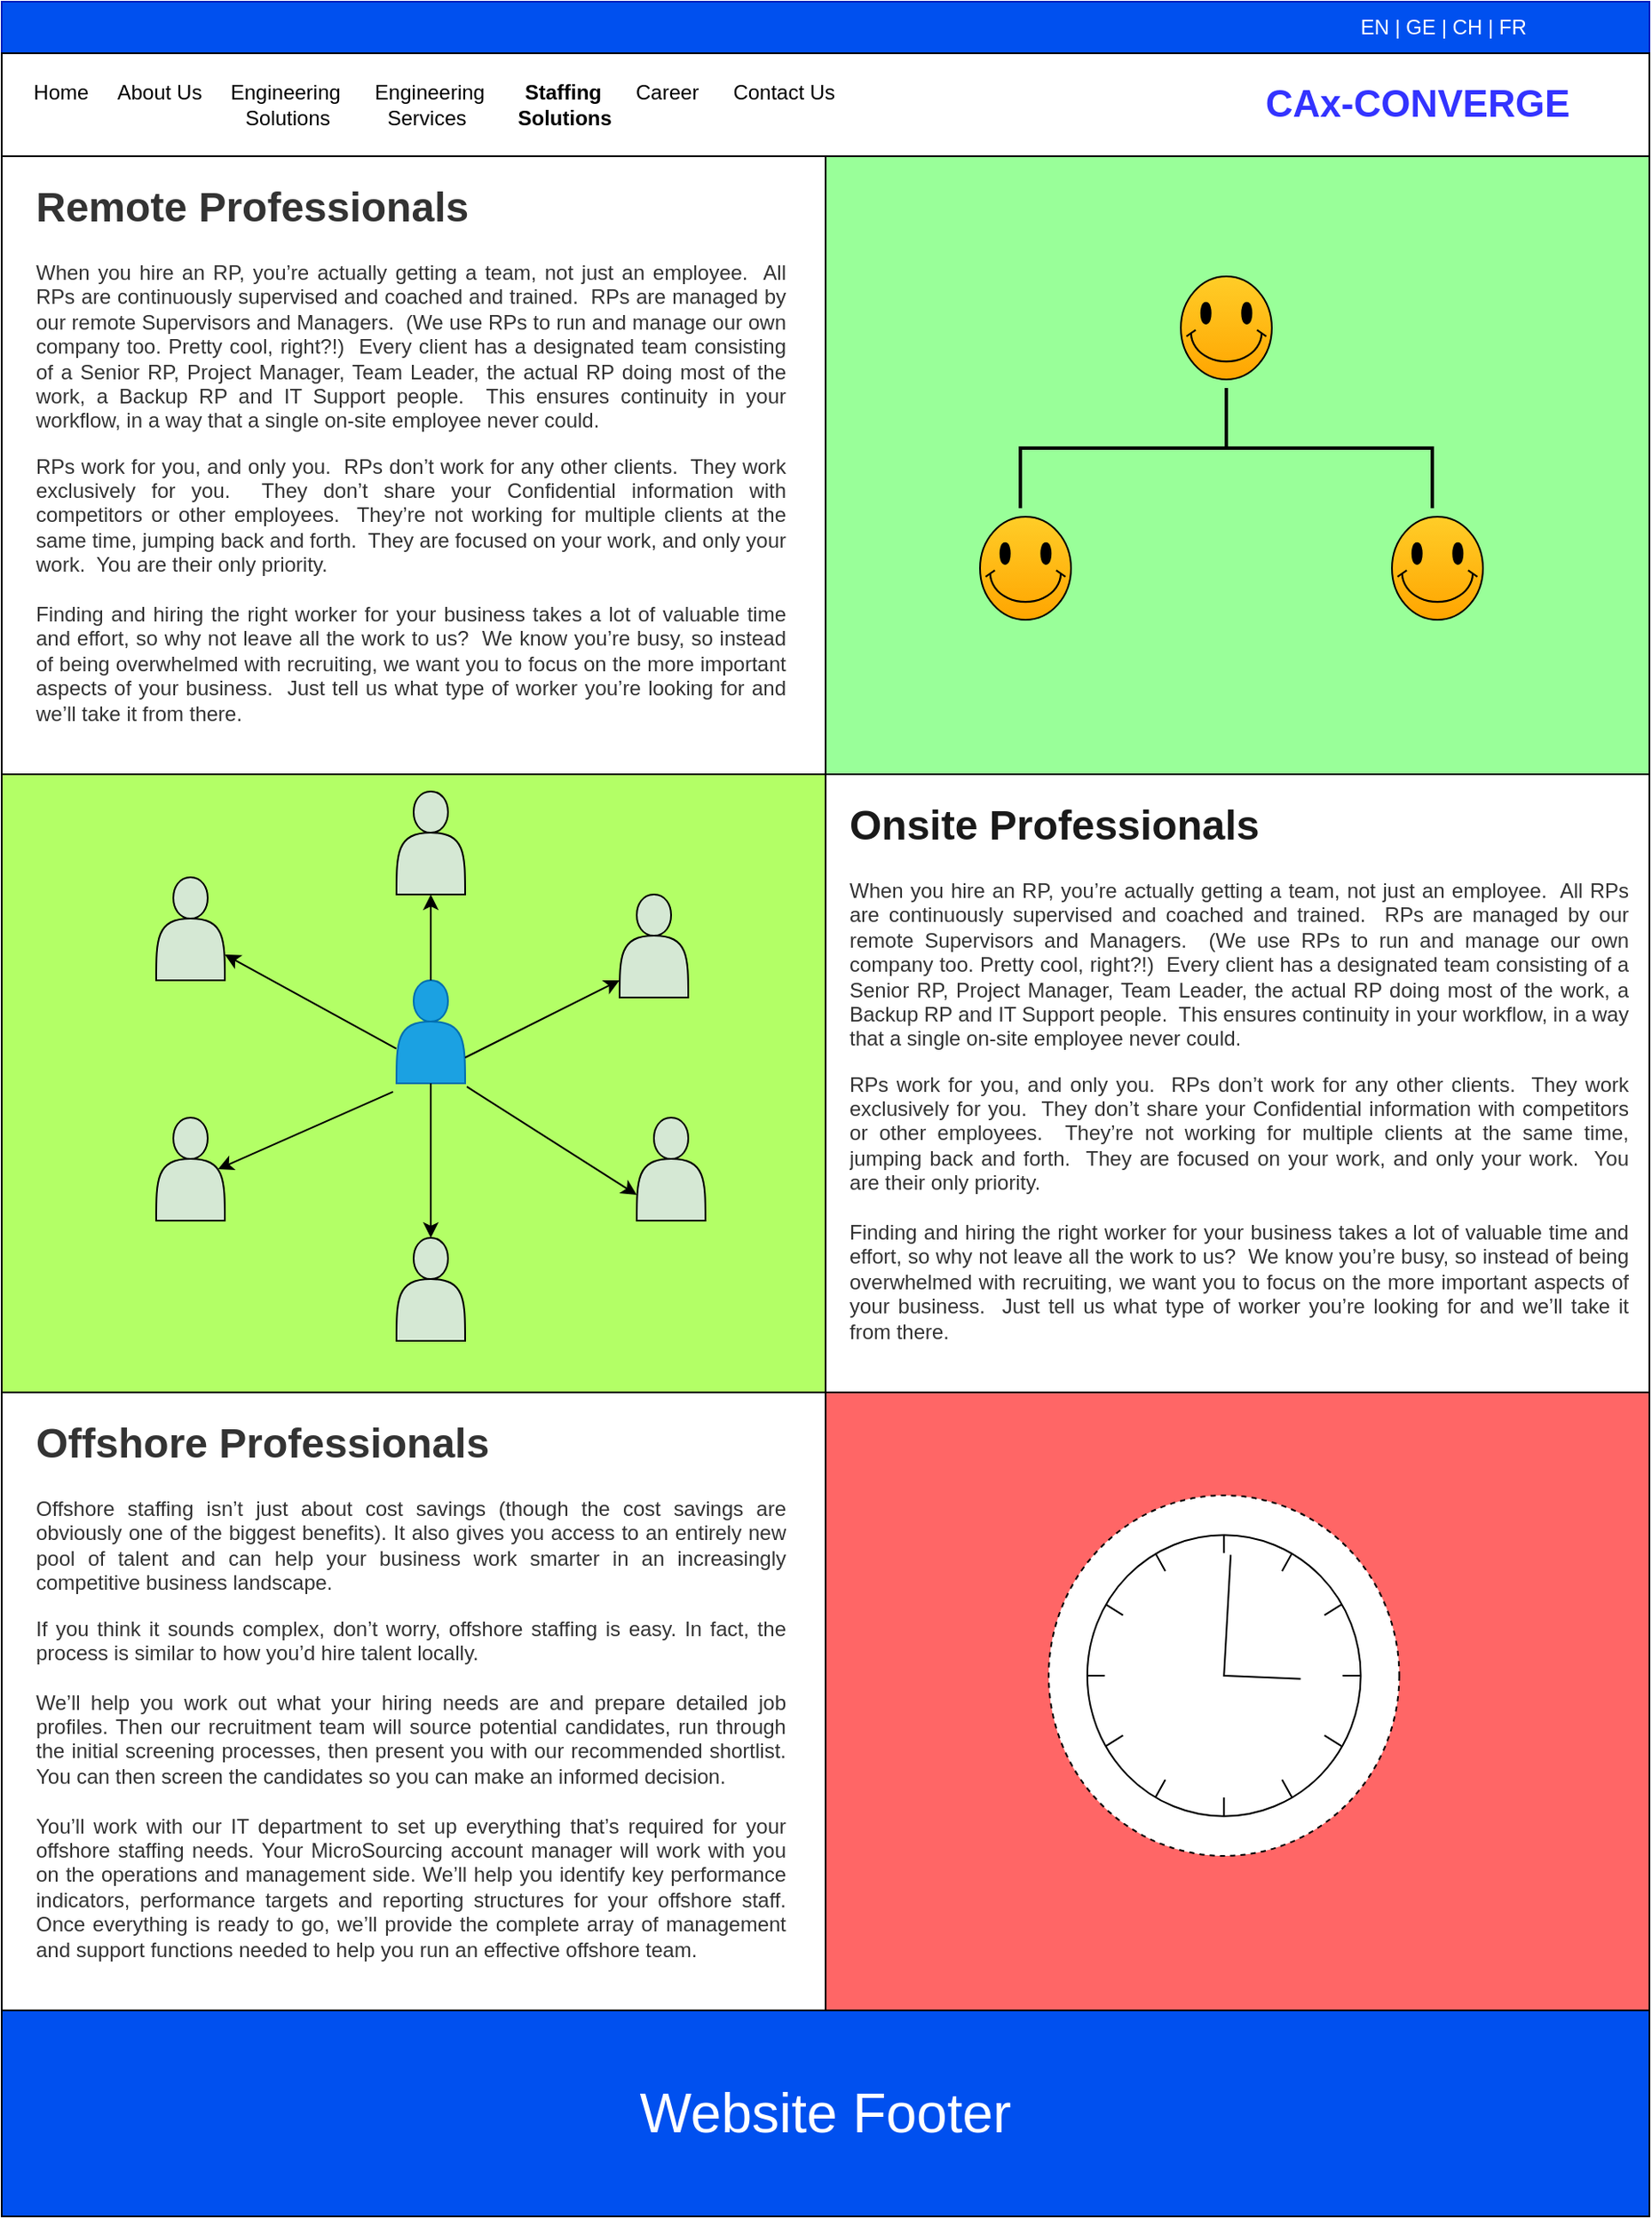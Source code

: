<mxfile version="13.8.8" type="github">
  <diagram id="Hr1LNcDFdF_ypw1xQ_ta" name="Page-1">
    <mxGraphModel dx="1673" dy="2081" grid="1" gridSize="10" guides="1" tooltips="1" connect="1" arrows="1" fold="1" page="1" pageScale="1" pageWidth="827" pageHeight="1169" math="0" shadow="0">
      <root>
        <mxCell id="0" />
        <mxCell id="1" parent="0" />
        <mxCell id="X8gLjRTlshbioLyaXArV-1" value="&amp;nbsp; &amp;nbsp; &amp;nbsp; &amp;nbsp; &amp;nbsp; &amp;nbsp; &amp;nbsp; &amp;nbsp; &amp;nbsp; &amp;nbsp; &amp;nbsp; &amp;nbsp; &amp;nbsp; &amp;nbsp; &amp;nbsp; &amp;nbsp; &amp;nbsp; &amp;nbsp; &amp;nbsp; &amp;nbsp; &amp;nbsp; &amp;nbsp; &amp;nbsp; &amp;nbsp; &amp;nbsp; &amp;nbsp; &amp;nbsp; &amp;nbsp; &amp;nbsp; &amp;nbsp; &amp;nbsp; &amp;nbsp; &amp;nbsp; &amp;nbsp; &amp;nbsp; &amp;nbsp; &amp;nbsp; &amp;nbsp; &amp;nbsp; &amp;nbsp; &amp;nbsp; &amp;nbsp; &amp;nbsp; &amp;nbsp; &amp;nbsp; &amp;nbsp; &amp;nbsp; &amp;nbsp; &amp;nbsp; &amp;nbsp; &amp;nbsp; &amp;nbsp; &amp;nbsp; &amp;nbsp; &amp;nbsp; &amp;nbsp; &amp;nbsp; &amp;nbsp; &amp;nbsp; &amp;nbsp; &amp;nbsp; &amp;nbsp; &amp;nbsp; &amp;nbsp; &amp;nbsp; &amp;nbsp; &amp;nbsp; &amp;nbsp; &amp;nbsp; &amp;nbsp; &amp;nbsp; &amp;nbsp; &amp;nbsp; &amp;nbsp; &amp;nbsp; &amp;nbsp; &amp;nbsp; &amp;nbsp; &amp;nbsp; &amp;nbsp; &amp;nbsp; &amp;nbsp; &amp;nbsp; &amp;nbsp; &amp;nbsp; &amp;nbsp; &amp;nbsp; &amp;nbsp; &amp;nbsp; &amp;nbsp; &amp;nbsp; &amp;nbsp; &amp;nbsp; &amp;nbsp; &amp;nbsp; &amp;nbsp; &amp;nbsp; &amp;nbsp; &amp;nbsp; &amp;nbsp; &amp;nbsp; &amp;nbsp; &amp;nbsp; &amp;nbsp; &amp;nbsp; &amp;nbsp; &amp;nbsp; &amp;nbsp; EN | GE | CH | FR" style="rounded=0;whiteSpace=wrap;html=1;strokeColor=#001DBC;fontColor=#ffffff;align=center;fillColor=#0050EF;" parent="1" vertex="1">
          <mxGeometry x="70" y="-60" width="960" height="30" as="geometry" />
        </mxCell>
        <mxCell id="X8gLjRTlshbioLyaXArV-2" value="&amp;nbsp; &amp;nbsp; &amp;nbsp;Home&amp;nbsp; &amp;nbsp; &amp;nbsp;About Us&amp;nbsp; &amp;nbsp; &amp;nbsp;Engineering&amp;nbsp; &amp;nbsp; &amp;nbsp; Engineering&amp;nbsp; &amp;nbsp; &amp;nbsp; &amp;nbsp;&lt;b&gt;Staffing&lt;/b&gt;&amp;nbsp; &amp;nbsp; &amp;nbsp; Career&amp;nbsp; &amp;nbsp; &amp;nbsp; Contact Us&amp;nbsp; &amp;nbsp; &amp;nbsp; &amp;nbsp; &amp;nbsp; &amp;nbsp; &amp;nbsp; &amp;nbsp; &amp;nbsp; &amp;nbsp; &amp;nbsp; &amp;nbsp; &amp;nbsp; &amp;nbsp; &amp;nbsp; &amp;nbsp; &amp;nbsp; &amp;nbsp; &amp;nbsp; &amp;nbsp; &amp;nbsp; &amp;nbsp; &amp;nbsp; &amp;nbsp; &amp;nbsp; &amp;nbsp; &amp;nbsp; &amp;nbsp; &amp;nbsp; &amp;nbsp; &amp;nbsp; &amp;nbsp; &amp;nbsp; &amp;nbsp; &amp;nbsp; &amp;nbsp; &amp;nbsp; &amp;nbsp; &amp;nbsp; &amp;nbsp; &amp;nbsp; &amp;nbsp;&amp;nbsp;&lt;br&gt;&amp;nbsp; &amp;nbsp; &amp;nbsp; &amp;nbsp; &amp;nbsp; &amp;nbsp; &amp;nbsp; &amp;nbsp; &amp;nbsp; &amp;nbsp; &amp;nbsp; &amp;nbsp; &amp;nbsp; &amp;nbsp; &amp;nbsp; &amp;nbsp; &amp;nbsp; &amp;nbsp; &amp;nbsp; &amp;nbsp; &amp;nbsp; Solutions&amp;nbsp; &amp;nbsp; &amp;nbsp; &amp;nbsp; &amp;nbsp; Services&amp;nbsp; &amp;nbsp; &amp;nbsp; &amp;nbsp; &amp;nbsp;&lt;b&gt;Solutions&lt;/b&gt;" style="rounded=0;whiteSpace=wrap;html=1;align=left;" parent="1" vertex="1">
          <mxGeometry x="70" y="-30" width="960" height="60" as="geometry" />
        </mxCell>
        <mxCell id="X8gLjRTlshbioLyaXArV-3" value="" style="rounded=0;whiteSpace=wrap;html=1;" parent="1" vertex="1">
          <mxGeometry x="70" y="30" width="960" height="1080" as="geometry" />
        </mxCell>
        <mxCell id="X8gLjRTlshbioLyaXArV-4" value="" style="rounded=0;whiteSpace=wrap;html=1;fillColor=#99FF99;" parent="1" vertex="1">
          <mxGeometry x="550" y="30" width="480" height="360" as="geometry" />
        </mxCell>
        <mxCell id="X8gLjRTlshbioLyaXArV-5" value="" style="rounded=0;whiteSpace=wrap;html=1;fillColor=#B3FF66;" parent="1" vertex="1">
          <mxGeometry x="70" y="390" width="480" height="360" as="geometry" />
        </mxCell>
        <mxCell id="X8gLjRTlshbioLyaXArV-6" value="" style="rounded=0;whiteSpace=wrap;html=1;fillColor=#FF6666;" parent="1" vertex="1">
          <mxGeometry x="550" y="750" width="480" height="360" as="geometry" />
        </mxCell>
        <mxCell id="X8gLjRTlshbioLyaXArV-7" value="" style="shape=actor;whiteSpace=wrap;html=1;fillColor=#1ba1e2;strokeColor=#006EAF;fontColor=#ffffff;" parent="1" vertex="1">
          <mxGeometry x="300" y="510" width="40" height="60" as="geometry" />
        </mxCell>
        <mxCell id="X8gLjRTlshbioLyaXArV-8" value="" style="verticalLabelPosition=bottom;verticalAlign=top;html=1;shape=mxgraph.basic.smiley;fillColor=#ffcd28;gradientColor=#ffa500;" parent="1" vertex="1">
          <mxGeometry x="757" y="100" width="53" height="60" as="geometry" />
        </mxCell>
        <mxCell id="X8gLjRTlshbioLyaXArV-11" value="" style="rounded=0;whiteSpace=wrap;html=1;" parent="1" vertex="1">
          <mxGeometry x="70" y="30" width="480" height="360" as="geometry" />
        </mxCell>
        <mxCell id="X8gLjRTlshbioLyaXArV-12" value="" style="rounded=0;whiteSpace=wrap;html=1;" parent="1" vertex="1">
          <mxGeometry x="550" y="390" width="480" height="360" as="geometry" />
        </mxCell>
        <mxCell id="X8gLjRTlshbioLyaXArV-13" value="" style="rounded=0;whiteSpace=wrap;html=1;" parent="1" vertex="1">
          <mxGeometry x="70" y="750" width="480" height="360" as="geometry" />
        </mxCell>
        <mxCell id="X8gLjRTlshbioLyaXArV-18" value="" style="strokeWidth=2;html=1;shape=mxgraph.flowchart.annotation_2;align=left;labelPosition=right;pointerEvents=1;fillColor=#D5E8D4;rotation=90;" parent="1" vertex="1">
          <mxGeometry x="748.5" y="80" width="70" height="240" as="geometry" />
        </mxCell>
        <mxCell id="X8gLjRTlshbioLyaXArV-19" value="" style="verticalLabelPosition=bottom;verticalAlign=top;html=1;shape=mxgraph.basic.smiley;fillColor=#ffcd28;gradientColor=#ffa500;" parent="1" vertex="1">
          <mxGeometry x="640" y="240" width="53" height="60" as="geometry" />
        </mxCell>
        <mxCell id="X8gLjRTlshbioLyaXArV-20" value="" style="verticalLabelPosition=bottom;verticalAlign=top;html=1;shape=mxgraph.basic.smiley;fillColor=#ffcd28;gradientColor=#ffa500;" parent="1" vertex="1">
          <mxGeometry x="880" y="240" width="53" height="60" as="geometry" />
        </mxCell>
        <mxCell id="X8gLjRTlshbioLyaXArV-21" value="" style="shape=actor;whiteSpace=wrap;html=1;strokeColor=#000000;fillColor=#D5E8D4;" parent="1" vertex="1">
          <mxGeometry x="430" y="460" width="40" height="60" as="geometry" />
        </mxCell>
        <mxCell id="X8gLjRTlshbioLyaXArV-22" value="" style="shape=actor;whiteSpace=wrap;html=1;strokeColor=#000000;fillColor=#D5E8D4;" parent="1" vertex="1">
          <mxGeometry x="160" y="590" width="40" height="60" as="geometry" />
        </mxCell>
        <mxCell id="X8gLjRTlshbioLyaXArV-23" value="" style="shape=actor;whiteSpace=wrap;html=1;strokeColor=#000000;fillColor=#D5E8D4;" parent="1" vertex="1">
          <mxGeometry x="440" y="590" width="40" height="60" as="geometry" />
        </mxCell>
        <mxCell id="X8gLjRTlshbioLyaXArV-24" value="" style="shape=actor;whiteSpace=wrap;html=1;strokeColor=#000000;fillColor=#D5E8D4;" parent="1" vertex="1">
          <mxGeometry x="160" y="450" width="40" height="60" as="geometry" />
        </mxCell>
        <mxCell id="X8gLjRTlshbioLyaXArV-25" value="" style="shape=actor;whiteSpace=wrap;html=1;strokeColor=#000000;fillColor=#D5E8D4;" parent="1" vertex="1">
          <mxGeometry x="300" y="660" width="40" height="60" as="geometry" />
        </mxCell>
        <mxCell id="X8gLjRTlshbioLyaXArV-26" value="" style="shape=actor;whiteSpace=wrap;html=1;strokeColor=#000000;fillColor=#D5E8D4;" parent="1" vertex="1">
          <mxGeometry x="300" y="400" width="40" height="60" as="geometry" />
        </mxCell>
        <mxCell id="X8gLjRTlshbioLyaXArV-27" value="" style="endArrow=classic;html=1;exitX=1;exitY=0.75;exitDx=0;exitDy=0;" parent="1" source="X8gLjRTlshbioLyaXArV-7" edge="1">
          <mxGeometry width="50" height="50" relative="1" as="geometry">
            <mxPoint x="390" y="530" as="sourcePoint" />
            <mxPoint x="430" y="510" as="targetPoint" />
          </mxGeometry>
        </mxCell>
        <mxCell id="X8gLjRTlshbioLyaXArV-28" value="" style="endArrow=classic;html=1;exitX=1.025;exitY=1.033;exitDx=0;exitDy=0;entryX=0;entryY=0.75;entryDx=0;entryDy=0;exitPerimeter=0;" parent="1" source="X8gLjRTlshbioLyaXArV-7" target="X8gLjRTlshbioLyaXArV-23" edge="1">
          <mxGeometry width="50" height="50" relative="1" as="geometry">
            <mxPoint x="350" y="565" as="sourcePoint" />
            <mxPoint x="440" y="520" as="targetPoint" />
          </mxGeometry>
        </mxCell>
        <mxCell id="X8gLjRTlshbioLyaXArV-29" value="" style="endArrow=classic;html=1;exitX=1.025;exitY=1.033;exitDx=0;exitDy=0;entryX=0.5;entryY=0;entryDx=0;entryDy=0;exitPerimeter=0;" parent="1" target="X8gLjRTlshbioLyaXArV-25" edge="1">
          <mxGeometry width="50" height="50" relative="1" as="geometry">
            <mxPoint x="320" y="570" as="sourcePoint" />
            <mxPoint x="419" y="633.02" as="targetPoint" />
          </mxGeometry>
        </mxCell>
        <mxCell id="X8gLjRTlshbioLyaXArV-31" value="" style="endArrow=classic;html=1;exitX=0.5;exitY=0;exitDx=0;exitDy=0;entryX=0.5;entryY=1;entryDx=0;entryDy=0;" parent="1" source="X8gLjRTlshbioLyaXArV-7" target="X8gLjRTlshbioLyaXArV-26" edge="1">
          <mxGeometry width="50" height="50" relative="1" as="geometry">
            <mxPoint x="270" y="530" as="sourcePoint" />
            <mxPoint x="320" y="480" as="targetPoint" />
          </mxGeometry>
        </mxCell>
        <mxCell id="X8gLjRTlshbioLyaXArV-32" value="" style="endArrow=classic;html=1;entryX=1;entryY=0.75;entryDx=0;entryDy=0;exitX=0.479;exitY=0.444;exitDx=0;exitDy=0;exitPerimeter=0;" parent="1" source="X8gLjRTlshbioLyaXArV-5" target="X8gLjRTlshbioLyaXArV-24" edge="1">
          <mxGeometry width="50" height="50" relative="1" as="geometry">
            <mxPoint x="280" y="520" as="sourcePoint" />
            <mxPoint x="280" y="470" as="targetPoint" />
          </mxGeometry>
        </mxCell>
        <mxCell id="X8gLjRTlshbioLyaXArV-33" value="" style="endArrow=classic;html=1;exitX=-0.05;exitY=1.083;exitDx=0;exitDy=0;exitPerimeter=0;entryX=0.9;entryY=0.5;entryDx=0;entryDy=0;entryPerimeter=0;" parent="1" source="X8gLjRTlshbioLyaXArV-7" target="X8gLjRTlshbioLyaXArV-22" edge="1">
          <mxGeometry width="50" height="50" relative="1" as="geometry">
            <mxPoint x="330" y="580" as="sourcePoint" />
            <mxPoint x="330" y="670" as="targetPoint" />
          </mxGeometry>
        </mxCell>
        <mxCell id="X8gLjRTlshbioLyaXArV-34" value="" style="shape=mxgraph.bpmn.shape;html=1;verticalLabelPosition=bottom;labelBackgroundColor=#ffffff;verticalAlign=top;align=center;perimeter=ellipsePerimeter;outlineConnect=0;outline=eventNonint;symbol=timer;" parent="1" vertex="1">
          <mxGeometry x="680" y="810" width="204.25" height="210" as="geometry" />
        </mxCell>
        <mxCell id="X8gLjRTlshbioLyaXArV-36" value="&lt;font style=&quot;font-size: 22px;&quot;&gt;CAx-CONVERGE&lt;/font&gt;" style="rounded=0;whiteSpace=wrap;html=1;align=center;fontSize=22;fontStyle=1;strokeColor=none;fillColor=#FFFFFF;fontColor=#3333FF;" parent="1" vertex="1">
          <mxGeometry x="800" y="-20" width="190" height="40" as="geometry" />
        </mxCell>
        <mxCell id="JO0JL_rtTt94p9omxoUN-2" value="&lt;h1&gt;Remote Professionals&lt;/h1&gt;&lt;p style=&quot;text-align: justify&quot;&gt;When you hire an RP, you’re actually getting a team, not just an employee.&amp;nbsp; All RPs are continuously supervised and coached and trained.&amp;nbsp; RPs are managed by our remote Supervisors and Managers.&amp;nbsp; (We use RPs to run and manage our own company too. Pretty cool, right?!)&amp;nbsp; Every client has a designated team consisting of a Senior RP, Project Manager, Team Leader, the actual RP doing most of the work, a Backup RP and IT Support people.&amp;nbsp; This ensures continuity in your workflow, in a way that a single on-site employee never could.&lt;/p&gt;&lt;div style=&quot;text-align: justify&quot;&gt;RPs work for you, and only you.&amp;nbsp; RPs don’t work for any other clients.&amp;nbsp; They work exclusively for you.&amp;nbsp; They don’t share your Confidential information with competitors or other employees.&amp;nbsp; They’re not working for multiple clients at the same time, jumping back and forth.&amp;nbsp; They are focused on your work, and only your work.&amp;nbsp; You are their only priority.&lt;br&gt;&lt;/div&gt;&lt;div style=&quot;text-align: justify&quot;&gt;&lt;br&gt;&lt;/div&gt;&lt;div style=&quot;text-align: justify&quot;&gt;Finding and hiring the right worker for your business takes a lot of valuable time and effort, so why not leave all the work to us?&amp;nbsp; We know you’re busy, so instead of being overwhelmed with recruiting, we want you to focus on the more important aspects of your business.&amp;nbsp; Just tell us what type of worker you’re looking for and we’ll take it from there.&lt;br&gt;&lt;/div&gt;" style="text;html=1;strokeColor=none;fillColor=none;spacing=5;spacingTop=-20;whiteSpace=wrap;overflow=hidden;rounded=0;fontColor=#333333;" vertex="1" parent="1">
          <mxGeometry x="85" y="40" width="445" height="330" as="geometry" />
        </mxCell>
        <mxCell id="JO0JL_rtTt94p9omxoUN-3" value="&lt;h1&gt;Onsite Professionals&amp;nbsp;&lt;/h1&gt;&lt;p style=&quot;color: rgb(51 , 51 , 51) ; text-align: justify&quot;&gt;When you hire an RP, you’re actually getting a team, not just an employee.&amp;nbsp; All RPs are continuously supervised and coached and trained.&amp;nbsp; RPs are managed by our remote Supervisors and Managers.&amp;nbsp; (We use RPs to run and manage our own company too. Pretty cool, right?!)&amp;nbsp; Every client has a designated team consisting of a Senior RP, Project Manager, Team Leader, the actual RP doing most of the work, a Backup RP and IT Support people.&amp;nbsp; This ensures continuity in your workflow, in a way that a single on-site employee never could.&lt;/p&gt;&lt;div style=&quot;color: rgb(51 , 51 , 51) ; text-align: justify&quot;&gt;RPs work for you, and only you.&amp;nbsp; RPs don’t work for any other clients.&amp;nbsp; They work exclusively for you.&amp;nbsp; They don’t share your Confidential information with competitors or other employees.&amp;nbsp; They’re not working for multiple clients at the same time, jumping back and forth.&amp;nbsp; They are focused on your work, and only your work.&amp;nbsp; You are their only priority.&lt;br&gt;&lt;/div&gt;&lt;div style=&quot;color: rgb(51 , 51 , 51) ; text-align: justify&quot;&gt;&lt;br&gt;&lt;/div&gt;&lt;div style=&quot;color: rgb(51 , 51 , 51) ; text-align: justify&quot;&gt;Finding and hiring the right worker for your business takes a lot of valuable time and effort, so why not leave all the work to us?&amp;nbsp; We know you’re busy, so instead of being overwhelmed with recruiting, we want you to focus on the more important aspects of your business.&amp;nbsp; Just tell us what type of worker you’re looking for and we’ll take it from there.&lt;/div&gt;" style="text;html=1;strokeColor=none;fillColor=none;spacing=5;spacingTop=-20;whiteSpace=wrap;overflow=hidden;rounded=0;fontColor=#1A1A1A;" vertex="1" parent="1">
          <mxGeometry x="558.5" y="400" width="461.5" height="340" as="geometry" />
        </mxCell>
        <mxCell id="JO0JL_rtTt94p9omxoUN-4" value="&lt;h1&gt;Offshore Professionals&lt;/h1&gt;&lt;p style=&quot;text-align: justify&quot;&gt;Offshore staffing isn’t just about cost savings (though the cost savings are obviously one of the biggest benefits). It also gives you access to an entirely new pool of talent and can help your business work smarter in an increasingly competitive business landscape.&lt;/p&gt;&lt;div style=&quot;text-align: justify&quot;&gt;&lt;div&gt;If you think it sounds complex, don’t worry, offshore staffing is easy. In fact, the process is similar to how you’d hire talent locally.&lt;/div&gt;&lt;div&gt;&lt;br&gt;&lt;/div&gt;&lt;div&gt;We’ll help you work out what your hiring needs are and prepare detailed job profiles. Then our recruitment team will source potential candidates, run through the initial screening processes, then present you with our recommended shortlist. You can then screen the candidates so you can make an informed decision.&lt;/div&gt;&lt;div&gt;&lt;br&gt;&lt;/div&gt;&lt;div&gt;You’ll work with our IT department to set up everything that’s required for your offshore staffing needs. Your MicroSourcing account manager will work with you on the operations and management side. We’ll help you identify key performance indicators, performance targets and reporting structures for your offshore staff. Once everything is ready to go, we’ll provide the complete array of management and support functions needed to help you run an effective offshore team.&lt;br&gt;&lt;/div&gt;&lt;/div&gt;" style="text;html=1;strokeColor=none;fillColor=none;spacing=5;spacingTop=-20;whiteSpace=wrap;overflow=hidden;rounded=0;fontColor=#333333;" vertex="1" parent="1">
          <mxGeometry x="85" y="760" width="445" height="340" as="geometry" />
        </mxCell>
        <mxCell id="JO0JL_rtTt94p9omxoUN-5" value="&lt;font color=&quot;#ffffff&quot; style=&quot;font-size: 32px&quot;&gt;Website Footer&lt;/font&gt;" style="rounded=0;whiteSpace=wrap;html=1;fontColor=#333333;fillColor=#0050EF;" vertex="1" parent="1">
          <mxGeometry x="70" y="1110" width="960" height="120" as="geometry" />
        </mxCell>
      </root>
    </mxGraphModel>
  </diagram>
</mxfile>
